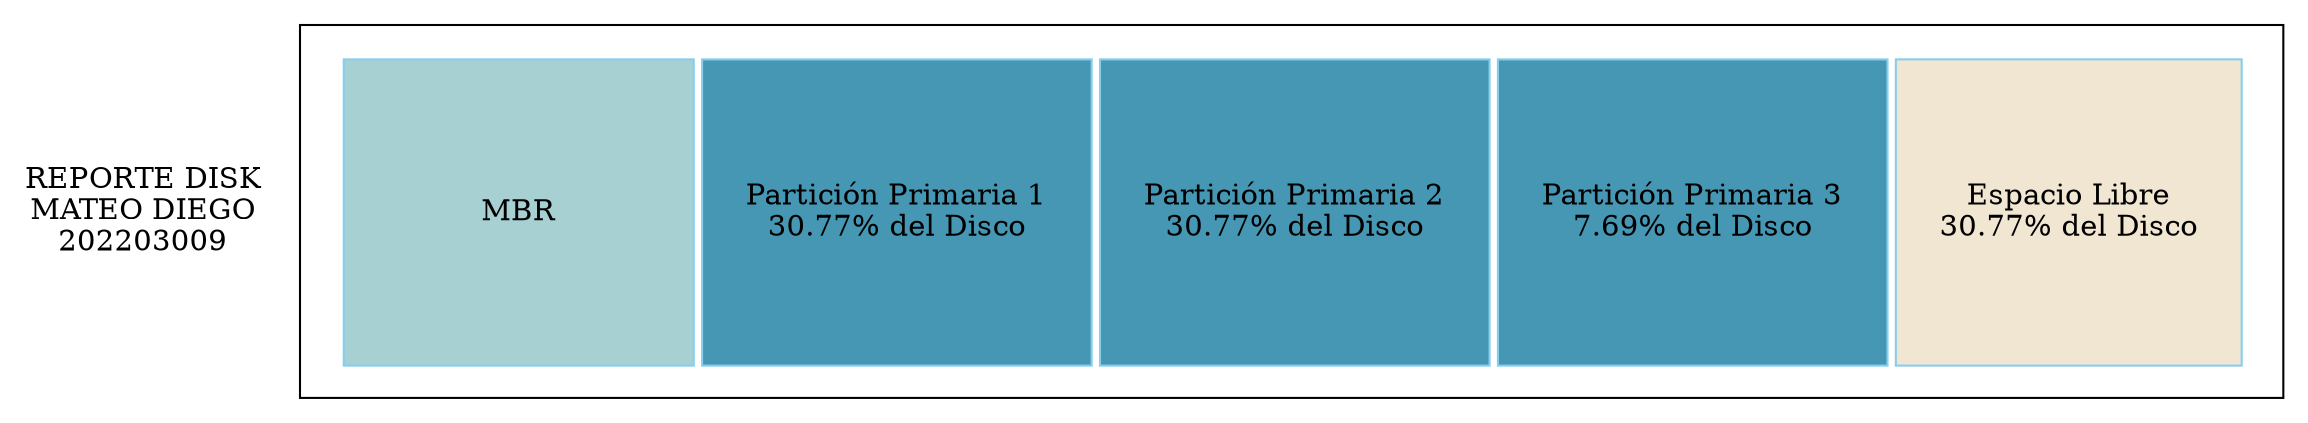 digraph G {
labelloc="t"
node [shape=plaintext];
fontname="Courier New";
title [label="REPORTE DISK
MATEO DIEGO
202203009"];
subgraph cluster1 {
fontname="Courier New";
label=""
disco [shape=none label=<
<TABLE border="0" cellspacing="4" cellpadding="5" color="skyblue">
<TR><TD bgcolor="#a7d0d2" border="1" cellpadding="65">MBR</TD>
<TD bgcolor="#4697b4" border="1" cellpadding="20">Partición Primaria 1<br/>30.77% del Disco</TD>
<TD bgcolor="#4697b4" border="1" cellpadding="20">Partición Primaria 2<br/>30.77% del Disco</TD>
<TD bgcolor="#4697b4" border="1" cellpadding="20">Partición Primaria 3<br/>7.69% del Disco</TD>
<TD bgcolor="#f1e6d2" border="1" cellpadding="20">Espacio Libre<br/>30.77% del Disco</TD>
</TR>
</TABLE>
>];
}
}
